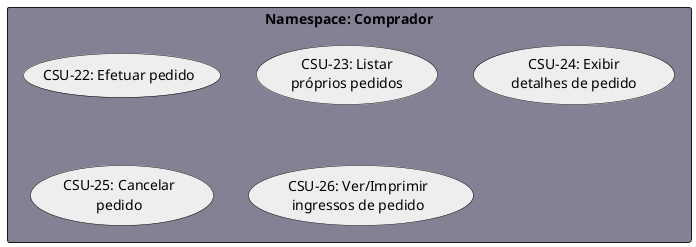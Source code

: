 @startuml Comprador

rectangle "Namespace: Comprador" #828294 {
  usecase (CSU-22: Efetuar pedido) #EEE;line:000
  usecase (CSU-23: Listar\npróprios pedidos) #EEE;line:000
  usecase (CSU-24: Exibir\ndetalhes de pedido) #EEE;line:000
  usecase (CSU-25: Cancelar\npedido) #EEE;line:000
  usecase (CSU-26: Ver/Imprimir\ningressos de pedido) #EEE;line:000
}

@enduml